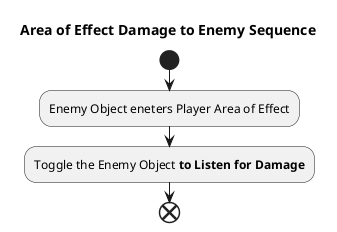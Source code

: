 @startuml AoE_Damage_Enemy_Sequence
title Area of Effect Damage to Enemy Sequence

start

:Enemy Object eneters Player Area of Effect;

:Toggle the Enemy Object **to Listen for Damage**;

end

@enduml